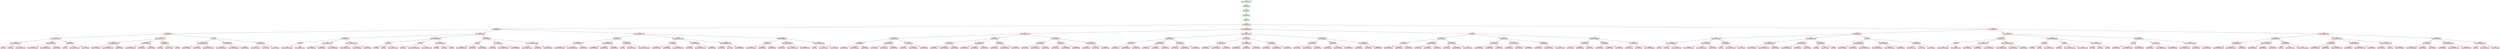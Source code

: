 digraph AttackTree {
    node [shape=box, style=filled, color=lightgray, fontname="Arial"];

    // Edges
    "n0" -> "n1";
    "n1" -> "n2";
    "n2" -> "n3";
    "n3" -> "n4";
    "n4" -> "n5";
    "n5" -> "n6";
    "n6" -> "n7";
    "n7" -> "n8";
    "n8" -> "n9";
    "n9" -> "n10";
    "n9" -> "n11";
    "n9" -> "n12";
    "n8" -> "n13";
    "n13" -> "n14";
    "n13" -> "n15";
    "n13" -> "n16";
    "n8" -> "n17";
    "n17" -> "n18";
    "n17" -> "n19";
    "n17" -> "n20";
    "n7" -> "n21";
    "n21" -> "n22";
    "n22" -> "n23";
    "n22" -> "n24";
    "n22" -> "n25";
    "n21" -> "n26";
    "n26" -> "n27";
    "n26" -> "n28";
    "n26" -> "n29";
    "n21" -> "n30";
    "n30" -> "n31";
    "n30" -> "n32";
    "n30" -> "n33";
    "n7" -> "n34";
    "n34" -> "n35";
    "n35" -> "n36";
    "n35" -> "n37";
    "n35" -> "n38";
    "n34" -> "n39";
    "n39" -> "n40";
    "n39" -> "n41";
    "n39" -> "n42";
    "n34" -> "n43";
    "n43" -> "n44";
    "n43" -> "n45";
    "n43" -> "n46";
    "n6" -> "n47";
    "n47" -> "n48";
    "n48" -> "n49";
    "n49" -> "n50";
    "n49" -> "n51";
    "n48" -> "n52";
    "n52" -> "n53";
    "n52" -> "n54";
    "n52" -> "n55";
    "n48" -> "n56";
    "n56" -> "n57";
    "n56" -> "n58";
    "n56" -> "n59";
    "n47" -> "n60";
    "n60" -> "n61";
    "n61" -> "n62";
    "n61" -> "n63";
    "n61" -> "n64";
    "n60" -> "n65";
    "n65" -> "n66";
    "n65" -> "n67";
    "n65" -> "n68";
    "n60" -> "n69";
    "n69" -> "n70";
    "n69" -> "n71";
    "n69" -> "n72";
    "n47" -> "n73";
    "n73" -> "n74";
    "n74" -> "n75";
    "n74" -> "n76";
    "n74" -> "n77";
    "n73" -> "n78";
    "n78" -> "n79";
    "n78" -> "n80";
    "n78" -> "n81";
    "n73" -> "n82";
    "n82" -> "n83";
    "n82" -> "n84";
    "n82" -> "n85";
    "n6" -> "n86";
    "n86" -> "n87";
    "n87" -> "n88";
    "n88" -> "n89";
    "n88" -> "n90";
    "n88" -> "n91";
    "n87" -> "n92";
    "n92" -> "n93";
    "n92" -> "n94";
    "n92" -> "n95";
    "n87" -> "n96";
    "n96" -> "n97";
    "n96" -> "n98";
    "n96" -> "n99";
    "n86" -> "n100";
    "n100" -> "n101";
    "n101" -> "n102";
    "n101" -> "n103";
    "n101" -> "n104";
    "n100" -> "n105";
    "n105" -> "n106";
    "n105" -> "n107";
    "n105" -> "n108";
    "n100" -> "n109";
    "n109" -> "n110";
    "n109" -> "n111";
    "n109" -> "n112";
    "n86" -> "n113";
    "n113" -> "n114";
    "n114" -> "n115";
    "n114" -> "n116";
    "n114" -> "n117";
    "n113" -> "n118";
    "n118" -> "n119";
    "n118" -> "n120";
    "n118" -> "n121";
    "n113" -> "n122";
    "n122" -> "n123";
    "n122" -> "n124";
    "n122" -> "n125";
    "n5" -> "n126";
    "n126" -> "n127";
    "n127" -> "n128";
    "n128" -> "n129";
    "n129" -> "n130";
    "n129" -> "n131";
    "n129" -> "n132";
    "n128" -> "n133";
    "n133" -> "n134";
    "n133" -> "n135";
    "n133" -> "n136";
    "n128" -> "n137";
    "n137" -> "n138";
    "n137" -> "n139";
    "n137" -> "n140";
    "n127" -> "n141";
    "n141" -> "n142";
    "n142" -> "n143";
    "n142" -> "n144";
    "n142" -> "n145";
    "n141" -> "n146";
    "n146" -> "n147";
    "n146" -> "n148";
    "n146" -> "n149";
    "n141" -> "n150";
    "n150" -> "n151";
    "n150" -> "n152";
    "n150" -> "n153";
    "n127" -> "n154";
    "n154" -> "n155";
    "n155" -> "n156";
    "n155" -> "n157";
    "n155" -> "n158";
    "n154" -> "n159";
    "n159" -> "n160";
    "n159" -> "n161";
    "n159" -> "n162";
    "n154" -> "n163";
    "n163" -> "n164";
    "n163" -> "n165";
    "n163" -> "n166";
    "n126" -> "n167";
    "n167" -> "n168";
    "n168" -> "n169";
    "n169" -> "n170";
    "n169" -> "n171";
    "n169" -> "n172";
    "n168" -> "n173";
    "n173" -> "n174";
    "n173" -> "n175";
    "n173" -> "n176";
    "n168" -> "n177";
    "n177" -> "n178";
    "n177" -> "n179";
    "n177" -> "n180";
    "n167" -> "n181";
    "n181" -> "n182";
    "n182" -> "n183";
    "n182" -> "n184";
    "n182" -> "n185";
    "n181" -> "n186";
    "n186" -> "n187";
    "n186" -> "n188";
    "n186" -> "n189";
    "n181" -> "n190";
    "n190" -> "n191";
    "n190" -> "n192";
    "n190" -> "n193";
    "n167" -> "n194";
    "n194" -> "n195";
    "n195" -> "n196";
    "n195" -> "n197";
    "n195" -> "n198";
    "n194" -> "n199";
    "n199" -> "n200";
    "n199" -> "n201";
    "n199" -> "n202";
    "n194" -> "n203";
    "n203" -> "n204";
    "n203" -> "n205";
    "n203" -> "n206";
    "n126" -> "n207";
    "n207" -> "n208";
    "n208" -> "n209";
    "n209" -> "n210";
    "n209" -> "n211";
    "n209" -> "n212";
    "n208" -> "n213";
    "n213" -> "n214";
    "n213" -> "n215";
    "n213" -> "n216";
    "n208" -> "n217";
    "n217" -> "n218";
    "n217" -> "n219";
    "n217" -> "n220";
    "n207" -> "n221";
    "n221" -> "n222";
    "n222" -> "n223";
    "n222" -> "n224";
    "n222" -> "n225";
    "n221" -> "n226";
    "n226" -> "n227";
    "n226" -> "n228";
    "n226" -> "n229";
    "n221" -> "n230";
    "n230" -> "n231";
    "n230" -> "n232";
    "n230" -> "n233";
    "n207" -> "n234";
    "n234" -> "n235";
    "n235" -> "n236";
    "n235" -> "n237";
    "n235" -> "n238";
    "n234" -> "n239";
    "n239" -> "n240";
    "n239" -> "n241";
    "n239" -> "n242";
    "n234" -> "n243";
    "n243" -> "n244";
    "n243" -> "n245";
    "n243" -> "n246";
    "n5" -> "n247";
    "n247" -> "n248";
    "n248" -> "n249";
    "n249" -> "n250";
    "n250" -> "n251";
    "n250" -> "n252";
    "n250" -> "n253";
    "n249" -> "n254";
    "n254" -> "n255";
    "n254" -> "n256";
    "n254" -> "n257";
    "n249" -> "n258";
    "n258" -> "n259";
    "n258" -> "n260";
    "n258" -> "n261";
    "n248" -> "n262";
    "n262" -> "n263";
    "n263" -> "n264";
    "n263" -> "n265";
    "n263" -> "n266";
    "n262" -> "n267";
    "n267" -> "n268";
    "n267" -> "n269";
    "n267" -> "n270";
    "n262" -> "n271";
    "n271" -> "n272";
    "n271" -> "n273";
    "n271" -> "n274";
    "n248" -> "n275";
    "n275" -> "n276";
    "n276" -> "n277";
    "n276" -> "n278";
    "n276" -> "n279";
    "n275" -> "n280";
    "n280" -> "n281";
    "n280" -> "n282";
    "n280" -> "n283";
    "n275" -> "n284";
    "n284" -> "n285";
    "n284" -> "n286";
    "n284" -> "n287";
    "n247" -> "n288";
    "n288" -> "n289";
    "n289" -> "n290";
    "n290" -> "n291";
    "n290" -> "n292";
    "n289" -> "n293";
    "n293" -> "n294";
    "n293" -> "n295";
    "n293" -> "n296";
    "n289" -> "n297";
    "n297" -> "n298";
    "n297" -> "n299";
    "n297" -> "n300";
    "n288" -> "n301";
    "n301" -> "n302";
    "n302" -> "n303";
    "n302" -> "n304";
    "n302" -> "n305";
    "n301" -> "n306";
    "n306" -> "n307";
    "n306" -> "n308";
    "n306" -> "n309";
    "n301" -> "n310";
    "n310" -> "n311";
    "n310" -> "n312";
    "n310" -> "n313";
    "n288" -> "n314";
    "n314" -> "n315";
    "n315" -> "n316";
    "n315" -> "n317";
    "n315" -> "n318";
    "n314" -> "n319";
    "n319" -> "n320";
    "n319" -> "n321";
    "n319" -> "n322";
    "n314" -> "n323";
    "n323" -> "n324";
    "n323" -> "n325";
    "n323" -> "n326";
    "n247" -> "n327";
    "n327" -> "n328";
    "n328" -> "n329";
    "n329" -> "n330";
    "n329" -> "n331";
    "n329" -> "n332";
    "n328" -> "n333";
    "n333" -> "n334";
    "n333" -> "n335";
    "n333" -> "n336";
    "n328" -> "n337";
    "n337" -> "n338";
    "n337" -> "n339";
    "n337" -> "n340";
    "n327" -> "n341";
    "n341" -> "n342";
    "n342" -> "n343";
    "n342" -> "n344";
    "n342" -> "n345";
    "n341" -> "n346";
    "n346" -> "n347";
    "n346" -> "n348";
    "n346" -> "n349";
    "n341" -> "n350";
    "n350" -> "n351";
    "n350" -> "n352";
    "n350" -> "n353";
    "n327" -> "n354";
    "n354" -> "n355";
    "n355" -> "n356";
    "n355" -> "n357";
    "n355" -> "n358";
    "n354" -> "n359";
    "n359" -> "n360";
    "n359" -> "n361";
    "n359" -> "n362";
    "n354" -> "n363";
    "n363" -> "n364";
    "n363" -> "n365";
    "n363" -> "n366";

    // Nodes
    "n0" [label="T1046\nNetwork Service Discovery", fillcolor="#d9f2d9"];
    "n1" [label="T1110.004\nCredential Stuffing", fillcolor="#d9f2d9"];
    "n2" [label="T1078.004\nCloud Accounts", fillcolor="#d9f2d9"];
    "n3" [label="T1552.001\nCredentials In Files", fillcolor="#d9f2d9"];
    "n4" [label="T1087.004\nCloud Account", fillcolor="#d9f2d9"];
    "n5" [label="T1098.003\nAdditional Cloud Roles", fillcolor="#d9f2d9"];
    "n6" [label="T1491.002\nExternal Defacement", fillcolor="#f8d7da"];
    "n7" [label="T1561.001\nDisk Content Wipe", fillcolor="#f8d7da"];
    "n8" [label="T1490\nInhibit System Recovery", fillcolor="#f8d7da"];
    "n9" [label="T1565.003\nRuntime Data Manipulation", fillcolor="#f8d7da"];
    "n10" [label="T1489\nService Stop", fillcolor="#f8d7da"];
    "n11" [label="T1667\nEmail Bombing", fillcolor="#f8d7da"];
    "n12" [label="T1486\nData Encrypted for Impact", fillcolor="#f8d7da"];
    "n13" [label="T1498.002\nReflection Amplification", fillcolor="#f8d7da"];
    "n14" [label="T1565.003\nRuntime Data Manipulation", fillcolor="#f8d7da"];
    "n15" [label="T1485.001\nLifecycle-Triggered Deletion", fillcolor="#f8d7da"];
    "n16" [label="T1496.002\nBandwidth Hijacking", fillcolor="#f8d7da"];
    "n17" [label="T1496.002\nBandwidth Hijacking", fillcolor="#f8d7da"];
    "n18" [label="T1489\nService Stop", fillcolor="#f8d7da"];
    "n19" [label="T1486\nData Encrypted for Impact", fillcolor="#f8d7da"];
    "n20" [label="T1495\nFirmware Corruption", fillcolor="#f8d7da"];
    "n21" [label="T1486\nData Encrypted for Impact", fillcolor="#f8d7da"];
    "n22" [label="T1565.003\nRuntime Data Manipulation", fillcolor="#f8d7da"];
    "n23" [label="T1498.002\nReflection Amplification", fillcolor="#f8d7da"];
    "n24" [label="T1499.003\nApplication Exhaustion Flood", fillcolor="#f8d7da"];
    "n25" [label="T1496.002\nBandwidth Hijacking", fillcolor="#f8d7da"];
    "n26" [label="T1498.002\nReflection Amplification", fillcolor="#f8d7da"];
    "n27" [label="T1565.003\nRuntime Data Manipulation", fillcolor="#f8d7da"];
    "n28" [label="T1491.001\nInternal Defacement", fillcolor="#f8d7da"];
    "n29" [label="T1496.002\nBandwidth Hijacking", fillcolor="#f8d7da"];
    "n30" [label="T1496.002\nBandwidth Hijacking", fillcolor="#f8d7da"];
    "n31" [label="T1667\nEmail Bombing", fillcolor="#f8d7da"];
    "n32" [label="T1495\nFirmware Corruption", fillcolor="#f8d7da"];
    "n33" [label="T1489\nService Stop", fillcolor="#f8d7da"];
    "n34" [label="T1489\nService Stop", fillcolor="#f8d7da"];
    "n35" [label="T1565.003\nRuntime Data Manipulation", fillcolor="#f8d7da"];
    "n36" [label="T1498.002\nReflection Amplification", fillcolor="#f8d7da"];
    "n37" [label="T1496.002\nBandwidth Hijacking", fillcolor="#f8d7da"];
    "n38" [label="T1499.003\nApplication Exhaustion Flood", fillcolor="#f8d7da"];
    "n39" [label="T1498.002\nReflection Amplification", fillcolor="#f8d7da"];
    "n40" [label="T1485.001\nLifecycle-Triggered Deletion", fillcolor="#f8d7da"];
    "n41" [label="T1565.003\nRuntime Data Manipulation", fillcolor="#f8d7da"];
    "n42" [label="T1496.002\nBandwidth Hijacking", fillcolor="#f8d7da"];
    "n43" [label="T1496.002\nBandwidth Hijacking", fillcolor="#f8d7da"];
    "n44" [label="T1490\nInhibit System Recovery", fillcolor="#f8d7da"];
    "n45" [label="T1488\nDisk Content Wipe", fillcolor="#f8d7da"];
    "n46" [label="T1495\nFirmware Corruption", fillcolor="#f8d7da"];
    "n47" [label="T1490\nInhibit System Recovery", fillcolor="#f8d7da"];
    "n48" [label="T1561.001\nDisk Content Wipe", fillcolor="#f8d7da"];
    "n49" [label="T1489\nService Stop", fillcolor="#f8d7da"];
    "n50" [label="T1493\nTransmitted Data Manipulation", fillcolor="#f8d7da"];
    "n51" [label="T1486\nData Encrypted for Impact", fillcolor="#f8d7da"];
    "n52" [label="T1486\nData Encrypted for Impact", fillcolor="#f8d7da"];
    "n53" [label="T1498.002\nReflection Amplification", fillcolor="#f8d7da"];
    "n54" [label="T1496.002\nBandwidth Hijacking", fillcolor="#f8d7da"];
    "n55" [label="T1565.003\nRuntime Data Manipulation", fillcolor="#f8d7da"];
    "n56" [label="T1493\nTransmitted Data Manipulation", fillcolor="#f8d7da"];
    "n57" [label="T1485.001\nLifecycle-Triggered Deletion", fillcolor="#f8d7da"];
    "n58" [label="T1498.002\nReflection Amplification", fillcolor="#f8d7da"];
    "n59" [label="T1496.002\nBandwidth Hijacking", fillcolor="#f8d7da"];
    "n60" [label="T1565.003\nRuntime Data Manipulation", fillcolor="#f8d7da"];
    "n61" [label="T1667\nEmail Bombing", fillcolor="#f8d7da"];
    "n62" [label="T1219.001\nIDE Tunneling", fillcolor="#f8d7da"];
    "n63" [label="T1489\nService Stop", fillcolor="#f8d7da"];
    "n64" [label="T1486\nData Encrypted for Impact", fillcolor="#f8d7da"];
    "n65" [label="T1489\nService Stop", fillcolor="#f8d7da"];
    "n66" [label="T1667\nEmail Bombing", fillcolor="#f8d7da"];
    "n67" [label="T1493\nTransmitted Data Manipulation", fillcolor="#f8d7da"];
    "n68" [label="T1486\nData Encrypted for Impact", fillcolor="#f8d7da"];
    "n69" [label="T1486\nData Encrypted for Impact", fillcolor="#f8d7da"];
    "n70" [label="T1219.001\nIDE Tunneling", fillcolor="#f8d7da"];
    "n71" [label="T1667\nEmail Bombing", fillcolor="#f8d7da"];
    "n72" [label="T1489\nService Stop", fillcolor="#f8d7da"];
    "n73" [label="T1496.002\nBandwidth Hijacking", fillcolor="#f8d7da"];
    "n74" [label="T1489\nService Stop", fillcolor="#f8d7da"];
    "n75" [label="T1485.001\nLifecycle-Triggered Deletion", fillcolor="#f8d7da"];
    "n76" [label="T1561.001\nDisk Content Wipe", fillcolor="#f8d7da"];
    "n77" [label="T1498.002\nReflection Amplification", fillcolor="#f8d7da"];
    "n78" [label="T1495\nFirmware Corruption", fillcolor="#f8d7da"];
    "n79" [label="T1561.001\nDisk Content Wipe", fillcolor="#f8d7da"];
    "n80" [label="T1485.001\nLifecycle-Triggered Deletion", fillcolor="#f8d7da"];
    "n81" [label="T1498.002\nReflection Amplification", fillcolor="#f8d7da"];
    "n82" [label="T1493\nTransmitted Data Manipulation", fillcolor="#f8d7da"];
    "n83" [label="T1485.001\nLifecycle-Triggered Deletion", fillcolor="#f8d7da"];
    "n84" [label="T1561.001\nDisk Content Wipe", fillcolor="#f8d7da"];
    "n85" [label="T1498.002\nReflection Amplification", fillcolor="#f8d7da"];
    "n86" [label="T1486\nData Encrypted for Impact", fillcolor="#f8d7da"];
    "n87" [label="T1561.001\nDisk Content Wipe", fillcolor="#f8d7da"];
    "n88" [label="T1498.002\nReflection Amplification", fillcolor="#f8d7da"];
    "n89" [label="T1565.003\nRuntime Data Manipulation", fillcolor="#f8d7da"];
    "n90" [label="T1485.001\nLifecycle-Triggered Deletion", fillcolor="#f8d7da"];
    "n91" [label="T1491.001\nInternal Defacement", fillcolor="#f8d7da"];
    "n92" [label="T1565.003\nRuntime Data Manipulation", fillcolor="#f8d7da"];
    "n93" [label="T1498.002\nReflection Amplification", fillcolor="#f8d7da"];
    "n94" [label="T1496.002\nBandwidth Hijacking", fillcolor="#f8d7da"];
    "n95" [label="T1491.001\nInternal Defacement", fillcolor="#f8d7da"];
    "n96" [label="T1496.002\nBandwidth Hijacking", fillcolor="#f8d7da"];
    "n97" [label="T1489\nService Stop", fillcolor="#f8d7da"];
    "n98" [label="T1490\nInhibit System Recovery", fillcolor="#f8d7da"];
    "n99" [label="T1493\nTransmitted Data Manipulation", fillcolor="#f8d7da"];
    "n100" [label="T1565.003\nRuntime Data Manipulation", fillcolor="#f8d7da"];
    "n101" [label="T1561.001\nDisk Content Wipe", fillcolor="#f8d7da"];
    "n102" [label="T1498.002\nReflection Amplification", fillcolor="#f8d7da"];
    "n103" [label="T1496.002\nBandwidth Hijacking", fillcolor="#f8d7da"];
    "n104" [label="T1499.003\nApplication Exhaustion Flood", fillcolor="#f8d7da"];
    "n105" [label="T1498.002\nReflection Amplification", fillcolor="#f8d7da"];
    "n106" [label="T1561.001\nDisk Content Wipe", fillcolor="#f8d7da"];
    "n107" [label="T1499.003\nApplication Exhaustion Flood", fillcolor="#f8d7da"];
    "n108" [label="T1496.002\nBandwidth Hijacking", fillcolor="#f8d7da"];
    "n109" [label="T1499.003\nApplication Exhaustion Flood", fillcolor="#f8d7da"];
    "n110" [label="T1561.001\nDisk Content Wipe", fillcolor="#f8d7da"];
    "n111" [label="T1667\nEmail Bombing", fillcolor="#f8d7da"];
    "n112" [label="T1498.002\nReflection Amplification", fillcolor="#f8d7da"];
    "n113" [label="T1498.002\nReflection Amplification", fillcolor="#f8d7da"];
    "n114" [label="T1561.001\nDisk Content Wipe", fillcolor="#f8d7da"];
    "n115" [label="T1565.003\nRuntime Data Manipulation", fillcolor="#f8d7da"];
    "n116" [label="T1496.002\nBandwidth Hijacking", fillcolor="#f8d7da"];
    "n117" [label="T1491.001\nInternal Defacement", fillcolor="#f8d7da"];
    "n118" [label="T1565.003\nRuntime Data Manipulation", fillcolor="#f8d7da"];
    "n119" [label="T1561.001\nDisk Content Wipe", fillcolor="#f8d7da"];
    "n120" [label="T1499.003\nApplication Exhaustion Flood", fillcolor="#f8d7da"];
    "n121" [label="T1499.002\nService Exhaustion Flood", fillcolor="#f8d7da"];
    "n122" [label="T1485.001\nLifecycle-Triggered Deletion", fillcolor="#f8d7da"];
    "n123" [label="T1489\nService Stop", fillcolor="#f8d7da"];
    "n124" [label="T1490\nInhibit System Recovery", fillcolor="#f8d7da"];
    "n125" [label="T1495\nFirmware Corruption", fillcolor="#f8d7da"];
    "n126" [label="T1485.001\nLifecycle-Triggered Deletion", fillcolor="#f8d7da"];
    "n127" [label="T1490\nInhibit System Recovery", fillcolor="#f8d7da"];
    "n128" [label="T1491.002\nExternal Defacement", fillcolor="#f8d7da"];
    "n129" [label="T1561.001\nDisk Content Wipe", fillcolor="#f8d7da"];
    "n130" [label="T1491.001\nInternal Defacement", fillcolor="#f8d7da"];
    "n131" [label="T1498.002\nReflection Amplification", fillcolor="#f8d7da"];
    "n132" [label="T1496.002\nBandwidth Hijacking", fillcolor="#f8d7da"];
    "n133" [label="T1498.002\nReflection Amplification", fillcolor="#f8d7da"];
    "n134" [label="T1561.001\nDisk Content Wipe", fillcolor="#f8d7da"];
    "n135" [label="T1491.001\nInternal Defacement", fillcolor="#f8d7da"];
    "n136" [label="T1498.001\nDirect Network Flood", fillcolor="#f8d7da"];
    "n137" [label="T1491.001\nInternal Defacement", fillcolor="#f8d7da"];
    "n138" [label="T1561.001\nDisk Content Wipe", fillcolor="#f8d7da"];
    "n139" [label="T1498.002\nReflection Amplification", fillcolor="#f8d7da"];
    "n140" [label="T1498.001\nDirect Network Flood", fillcolor="#f8d7da"];
    "n141" [label="T1561.001\nDisk Content Wipe", fillcolor="#f8d7da"];
    "n142" [label="T1491.002\nExternal Defacement", fillcolor="#f8d7da"];
    "n143" [label="T1491.001\nInternal Defacement", fillcolor="#f8d7da"];
    "n144" [label="T1498.002\nReflection Amplification", fillcolor="#f8d7da"];
    "n145" [label="T1496.002\nBandwidth Hijacking", fillcolor="#f8d7da"];
    "n146" [label="T1498.002\nReflection Amplification", fillcolor="#f8d7da"];
    "n147" [label="T1491.002\nExternal Defacement", fillcolor="#f8d7da"];
    "n148" [label="T1491.001\nInternal Defacement", fillcolor="#f8d7da"];
    "n149" [label="T1498.001\nDirect Network Flood", fillcolor="#f8d7da"];
    "n150" [label="T1491.001\nInternal Defacement", fillcolor="#f8d7da"];
    "n151" [label="T1491.002\nExternal Defacement", fillcolor="#f8d7da"];
    "n152" [label="T1498.002\nReflection Amplification", fillcolor="#f8d7da"];
    "n153" [label="T1498.001\nDirect Network Flood", fillcolor="#f8d7da"];
    "n154" [label="T1491.001\nInternal Defacement", fillcolor="#f8d7da"];
    "n155" [label="T1491.002\nExternal Defacement", fillcolor="#f8d7da"];
    "n156" [label="T1561.001\nDisk Content Wipe", fillcolor="#f8d7da"];
    "n157" [label="T1498.002\nReflection Amplification", fillcolor="#f8d7da"];
    "n158" [label="T1496.002\nBandwidth Hijacking", fillcolor="#f8d7da"];
    "n159" [label="T1561.001\nDisk Content Wipe", fillcolor="#f8d7da"];
    "n160" [label="T1491.002\nExternal Defacement", fillcolor="#f8d7da"];
    "n161" [label="T1498.002\nReflection Amplification", fillcolor="#f8d7da"];
    "n162" [label="T1496.002\nBandwidth Hijacking", fillcolor="#f8d7da"];
    "n163" [label="T1498.002\nReflection Amplification", fillcolor="#f8d7da"];
    "n164" [label="T1491.002\nExternal Defacement", fillcolor="#f8d7da"];
    "n165" [label="T1561.001\nDisk Content Wipe", fillcolor="#f8d7da"];
    "n166" [label="T1498.001\nDirect Network Flood", fillcolor="#f8d7da"];
    "n167" [label="T1486\nData Encrypted for Impact", fillcolor="#f8d7da"];
    "n168" [label="T1491.002\nExternal Defacement", fillcolor="#f8d7da"];
    "n169" [label="T1561.001\nDisk Content Wipe", fillcolor="#f8d7da"];
    "n170" [label="T1491.001\nInternal Defacement", fillcolor="#f8d7da"];
    "n171" [label="T1498.002\nReflection Amplification", fillcolor="#f8d7da"];
    "n172" [label="T1498.001\nDirect Network Flood", fillcolor="#f8d7da"];
    "n173" [label="T1498.002\nReflection Amplification", fillcolor="#f8d7da"];
    "n174" [label="T1561.001\nDisk Content Wipe", fillcolor="#f8d7da"];
    "n175" [label="T1491.001\nInternal Defacement", fillcolor="#f8d7da"];
    "n176" [label="T1498.001\nDirect Network Flood", fillcolor="#f8d7da"];
    "n177" [label="T1491.001\nInternal Defacement", fillcolor="#f8d7da"];
    "n178" [label="T1561.001\nDisk Content Wipe", fillcolor="#f8d7da"];
    "n179" [label="T1498.002\nReflection Amplification", fillcolor="#f8d7da"];
    "n180" [label="T1499.001\nOS Exhaustion Flood", fillcolor="#f8d7da"];
    "n181" [label="T1561.001\nDisk Content Wipe", fillcolor="#f8d7da"];
    "n182" [label="T1491.002\nExternal Defacement", fillcolor="#f8d7da"];
    "n183" [label="T1491.001\nInternal Defacement", fillcolor="#f8d7da"];
    "n184" [label="T1498.002\nReflection Amplification", fillcolor="#f8d7da"];
    "n185" [label="T1498.001\nDirect Network Flood", fillcolor="#f8d7da"];
    "n186" [label="T1498.002\nReflection Amplification", fillcolor="#f8d7da"];
    "n187" [label="T1491.002\nExternal Defacement", fillcolor="#f8d7da"];
    "n188" [label="T1491.001\nInternal Defacement", fillcolor="#f8d7da"];
    "n189" [label="T1498.001\nDirect Network Flood", fillcolor="#f8d7da"];
    "n190" [label="T1491.001\nInternal Defacement", fillcolor="#f8d7da"];
    "n191" [label="T1491.002\nExternal Defacement", fillcolor="#f8d7da"];
    "n192" [label="T1498.002\nReflection Amplification", fillcolor="#f8d7da"];
    "n193" [label="T1499.001\nOS Exhaustion Flood", fillcolor="#f8d7da"];
    "n194" [label="T1491.001\nInternal Defacement", fillcolor="#f8d7da"];
    "n195" [label="T1491.002\nExternal Defacement", fillcolor="#f8d7da"];
    "n196" [label="T1561.001\nDisk Content Wipe", fillcolor="#f8d7da"];
    "n197" [label="T1498.002\nReflection Amplification", fillcolor="#f8d7da"];
    "n198" [label="T1498.001\nDirect Network Flood", fillcolor="#f8d7da"];
    "n199" [label="T1561.001\nDisk Content Wipe", fillcolor="#f8d7da"];
    "n200" [label="T1491.002\nExternal Defacement", fillcolor="#f8d7da"];
    "n201" [label="T1498.002\nReflection Amplification", fillcolor="#f8d7da"];
    "n202" [label="T1498.001\nDirect Network Flood", fillcolor="#f8d7da"];
    "n203" [label="T1498.002\nReflection Amplification", fillcolor="#f8d7da"];
    "n204" [label="T1491.002\nExternal Defacement", fillcolor="#f8d7da"];
    "n205" [label="T1561.001\nDisk Content Wipe", fillcolor="#f8d7da"];
    "n206" [label="T1498.001\nDirect Network Flood", fillcolor="#f8d7da"];
    "n207" [label="T1489\nService Stop", fillcolor="#f8d7da"];
    "n208" [label="T1491.002\nExternal Defacement", fillcolor="#f8d7da"];
    "n209" [label="T1561.001\nDisk Content Wipe", fillcolor="#f8d7da"];
    "n210" [label="T1498.002\nReflection Amplification", fillcolor="#f8d7da"];
    "n211" [label="T1496.002\nBandwidth Hijacking", fillcolor="#f8d7da"];
    "n212" [label="T1561.002\nDisk Structure Wipe", fillcolor="#f8d7da"];
    "n213" [label="T1498.002\nReflection Amplification", fillcolor="#f8d7da"];
    "n214" [label="T1561.001\nDisk Content Wipe", fillcolor="#f8d7da"];
    "n215" [label="T1561.002\nDisk Structure Wipe", fillcolor="#f8d7da"];
    "n216" [label="T1491.001\nInternal Defacement", fillcolor="#f8d7da"];
    "n217" [label="T1496.002\nBandwidth Hijacking", fillcolor="#f8d7da"];
    "n218" [label="T1561.001\nDisk Content Wipe", fillcolor="#f8d7da"];
    "n219" [label="T1498.002\nReflection Amplification", fillcolor="#f8d7da"];
    "n220" [label="T1490\nInhibit System Recovery", fillcolor="#f8d7da"];
    "n221" [label="T1561.001\nDisk Content Wipe", fillcolor="#f8d7da"];
    "n222" [label="T1491.002\nExternal Defacement", fillcolor="#f8d7da"];
    "n223" [label="T1498.002\nReflection Amplification", fillcolor="#f8d7da"];
    "n224" [label="T1496.002\nBandwidth Hijacking", fillcolor="#f8d7da"];
    "n225" [label="T1561.002\nDisk Structure Wipe", fillcolor="#f8d7da"];
    "n226" [label="T1498.002\nReflection Amplification", fillcolor="#f8d7da"];
    "n227" [label="T1491.002\nExternal Defacement", fillcolor="#f8d7da"];
    "n228" [label="T1561.002\nDisk Structure Wipe", fillcolor="#f8d7da"];
    "n229" [label="T1491.001\nInternal Defacement", fillcolor="#f8d7da"];
    "n230" [label="T1496.002\nBandwidth Hijacking", fillcolor="#f8d7da"];
    "n231" [label="T1491.002\nExternal Defacement", fillcolor="#f8d7da"];
    "n232" [label="T1498.002\nReflection Amplification", fillcolor="#f8d7da"];
    "n233" [label="T1490\nInhibit System Recovery", fillcolor="#f8d7da"];
    "n234" [label="T1498.002\nReflection Amplification", fillcolor="#f8d7da"];
    "n235" [label="T1491.002\nExternal Defacement", fillcolor="#f8d7da"];
    "n236" [label="T1561.001\nDisk Content Wipe", fillcolor="#f8d7da"];
    "n237" [label="T1496.002\nBandwidth Hijacking", fillcolor="#f8d7da"];
    "n238" [label="T1561.002\nDisk Structure Wipe", fillcolor="#f8d7da"];
    "n239" [label="T1561.001\nDisk Content Wipe", fillcolor="#f8d7da"];
    "n240" [label="T1491.002\nExternal Defacement", fillcolor="#f8d7da"];
    "n241" [label="T1496.002\nBandwidth Hijacking", fillcolor="#f8d7da"];
    "n242" [label="T1561.002\nDisk Structure Wipe", fillcolor="#f8d7da"];
    "n243" [label="T1491.001\nInternal Defacement", fillcolor="#f8d7da"];
    "n244" [label="T1491.002\nExternal Defacement", fillcolor="#f8d7da"];
    "n245" [label="T1561.001\nDisk Content Wipe", fillcolor="#f8d7da"];
    "n246" [label="T1565.003\nRuntime Data Manipulation", fillcolor="#f8d7da"];
    "n247" [label="T1561.001\nDisk Content Wipe", fillcolor="#f8d7da"];
    "n248" [label="T1491.002\nExternal Defacement", fillcolor="#f8d7da"];
    "n249" [label="T1490\nInhibit System Recovery", fillcolor="#f8d7da"];
    "n250" [label="T1565.003\nRuntime Data Manipulation", fillcolor="#f8d7da"];
    "n251" [label="T1489\nService Stop", fillcolor="#f8d7da"];
    "n252" [label="T1667\nEmail Bombing", fillcolor="#f8d7da"];
    "n253" [label="T1486\nData Encrypted for Impact", fillcolor="#f8d7da"];
    "n254" [label="T1498.002\nReflection Amplification", fillcolor="#f8d7da"];
    "n255" [label="T1565.003\nRuntime Data Manipulation", fillcolor="#f8d7da"];
    "n256" [label="T1485.001\nLifecycle-Triggered Deletion", fillcolor="#f8d7da"];
    "n257" [label="T1496.002\nBandwidth Hijacking", fillcolor="#f8d7da"];
    "n258" [label="T1496.002\nBandwidth Hijacking", fillcolor="#f8d7da"];
    "n259" [label="T1489\nService Stop", fillcolor="#f8d7da"];
    "n260" [label="T1486\nData Encrypted for Impact", fillcolor="#f8d7da"];
    "n261" [label="T1495\nFirmware Corruption", fillcolor="#f8d7da"];
    "n262" [label="T1486\nData Encrypted for Impact", fillcolor="#f8d7da"];
    "n263" [label="T1565.003\nRuntime Data Manipulation", fillcolor="#f8d7da"];
    "n264" [label="T1498.002\nReflection Amplification", fillcolor="#f8d7da"];
    "n265" [label="T1499.003\nApplication Exhaustion Flood", fillcolor="#f8d7da"];
    "n266" [label="T1496.002\nBandwidth Hijacking", fillcolor="#f8d7da"];
    "n267" [label="T1498.002\nReflection Amplification", fillcolor="#f8d7da"];
    "n268" [label="T1565.003\nRuntime Data Manipulation", fillcolor="#f8d7da"];
    "n269" [label="T1491.001\nInternal Defacement", fillcolor="#f8d7da"];
    "n270" [label="T1496.002\nBandwidth Hijacking", fillcolor="#f8d7da"];
    "n271" [label="T1496.002\nBandwidth Hijacking", fillcolor="#f8d7da"];
    "n272" [label="T1667\nEmail Bombing", fillcolor="#f8d7da"];
    "n273" [label="T1495\nFirmware Corruption", fillcolor="#f8d7da"];
    "n274" [label="T1489\nService Stop", fillcolor="#f8d7da"];
    "n275" [label="T1489\nService Stop", fillcolor="#f8d7da"];
    "n276" [label="T1565.003\nRuntime Data Manipulation", fillcolor="#f8d7da"];
    "n277" [label="T1498.002\nReflection Amplification", fillcolor="#f8d7da"];
    "n278" [label="T1496.002\nBandwidth Hijacking", fillcolor="#f8d7da"];
    "n279" [label="T1499.003\nApplication Exhaustion Flood", fillcolor="#f8d7da"];
    "n280" [label="T1498.002\nReflection Amplification", fillcolor="#f8d7da"];
    "n281" [label="T1485.001\nLifecycle-Triggered Deletion", fillcolor="#f8d7da"];
    "n282" [label="T1565.003\nRuntime Data Manipulation", fillcolor="#f8d7da"];
    "n283" [label="T1496.002\nBandwidth Hijacking", fillcolor="#f8d7da"];
    "n284" [label="T1496.002\nBandwidth Hijacking", fillcolor="#f8d7da"];
    "n285" [label="T1490\nInhibit System Recovery", fillcolor="#f8d7da"];
    "n286" [label="T1488\nDisk Content Wipe", fillcolor="#f8d7da"];
    "n287" [label="T1495\nFirmware Corruption", fillcolor="#f8d7da"];
    "n288" [label="T1490\nInhibit System Recovery", fillcolor="#f8d7da"];
    "n289" [label="T1491.002\nExternal Defacement", fillcolor="#f8d7da"];
    "n290" [label="T1489\nService Stop", fillcolor="#f8d7da"];
    "n291" [label="T1493\nTransmitted Data Manipulation", fillcolor="#f8d7da"];
    "n292" [label="T1486\nData Encrypted for Impact", fillcolor="#f8d7da"];
    "n293" [label="T1486\nData Encrypted for Impact", fillcolor="#f8d7da"];
    "n294" [label="T1498.002\nReflection Amplification", fillcolor="#f8d7da"];
    "n295" [label="T1496.002\nBandwidth Hijacking", fillcolor="#f8d7da"];
    "n296" [label="T1565.003\nRuntime Data Manipulation", fillcolor="#f8d7da"];
    "n297" [label="T1493\nTransmitted Data Manipulation", fillcolor="#f8d7da"];
    "n298" [label="T1485.001\nLifecycle-Triggered Deletion", fillcolor="#f8d7da"];
    "n299" [label="T1498.002\nReflection Amplification", fillcolor="#f8d7da"];
    "n300" [label="T1496.002\nBandwidth Hijacking", fillcolor="#f8d7da"];
    "n301" [label="T1565.003\nRuntime Data Manipulation", fillcolor="#f8d7da"];
    "n302" [label="T1667\nEmail Bombing", fillcolor="#f8d7da"];
    "n303" [label="T1219.001\nIDE Tunneling", fillcolor="#f8d7da"];
    "n304" [label="T1489\nService Stop", fillcolor="#f8d7da"];
    "n305" [label="T1486\nData Encrypted for Impact", fillcolor="#f8d7da"];
    "n306" [label="T1489\nService Stop", fillcolor="#f8d7da"];
    "n307" [label="T1667\nEmail Bombing", fillcolor="#f8d7da"];
    "n308" [label="T1493\nTransmitted Data Manipulation", fillcolor="#f8d7da"];
    "n309" [label="T1486\nData Encrypted for Impact", fillcolor="#f8d7da"];
    "n310" [label="T1486\nData Encrypted for Impact", fillcolor="#f8d7da"];
    "n311" [label="T1219.001\nIDE Tunneling", fillcolor="#f8d7da"];
    "n312" [label="T1667\nEmail Bombing", fillcolor="#f8d7da"];
    "n313" [label="T1489\nService Stop", fillcolor="#f8d7da"];
    "n314" [label="T1496.002\nBandwidth Hijacking", fillcolor="#f8d7da"];
    "n315" [label="T1489\nService Stop", fillcolor="#f8d7da"];
    "n316" [label="T1491.002\nExternal Defacement", fillcolor="#f8d7da"];
    "n317" [label="T1485.001\nLifecycle-Triggered Deletion", fillcolor="#f8d7da"];
    "n318" [label="T1498.002\nReflection Amplification", fillcolor="#f8d7da"];
    "n319" [label="T1495\nFirmware Corruption", fillcolor="#f8d7da"];
    "n320" [label="T1491.002\nExternal Defacement", fillcolor="#f8d7da"];
    "n321" [label="T1485.001\nLifecycle-Triggered Deletion", fillcolor="#f8d7da"];
    "n322" [label="T1498.002\nReflection Amplification", fillcolor="#f8d7da"];
    "n323" [label="T1493\nTransmitted Data Manipulation", fillcolor="#f8d7da"];
    "n324" [label="T1485.001\nLifecycle-Triggered Deletion", fillcolor="#f8d7da"];
    "n325" [label="T1491.002\nExternal Defacement", fillcolor="#f8d7da"];
    "n326" [label="T1498.002\nReflection Amplification", fillcolor="#f8d7da"];
    "n327" [label="T1486\nData Encrypted for Impact", fillcolor="#f8d7da"];
    "n328" [label="T1491.002\nExternal Defacement", fillcolor="#f8d7da"];
    "n329" [label="T1498.002\nReflection Amplification", fillcolor="#f8d7da"];
    "n330" [label="T1565.003\nRuntime Data Manipulation", fillcolor="#f8d7da"];
    "n331" [label="T1485.001\nLifecycle-Triggered Deletion", fillcolor="#f8d7da"];
    "n332" [label="T1491.001\nInternal Defacement", fillcolor="#f8d7da"];
    "n333" [label="T1565.003\nRuntime Data Manipulation", fillcolor="#f8d7da"];
    "n334" [label="T1498.002\nReflection Amplification", fillcolor="#f8d7da"];
    "n335" [label="T1496.002\nBandwidth Hijacking", fillcolor="#f8d7da"];
    "n336" [label="T1491.001\nInternal Defacement", fillcolor="#f8d7da"];
    "n337" [label="T1496.002\nBandwidth Hijacking", fillcolor="#f8d7da"];
    "n338" [label="T1489\nService Stop", fillcolor="#f8d7da"];
    "n339" [label="T1490\nInhibit System Recovery", fillcolor="#f8d7da"];
    "n340" [label="T1493\nTransmitted Data Manipulation", fillcolor="#f8d7da"];
    "n341" [label="T1565.003\nRuntime Data Manipulation", fillcolor="#f8d7da"];
    "n342" [label="T1491.002\nExternal Defacement", fillcolor="#f8d7da"];
    "n343" [label="T1498.002\nReflection Amplification", fillcolor="#f8d7da"];
    "n344" [label="T1496.002\nBandwidth Hijacking", fillcolor="#f8d7da"];
    "n345" [label="T1499.003\nApplication Exhaustion Flood", fillcolor="#f8d7da"];
    "n346" [label="T1498.002\nReflection Amplification", fillcolor="#f8d7da"];
    "n347" [label="T1491.002\nExternal Defacement", fillcolor="#f8d7da"];
    "n348" [label="T1499.003\nApplication Exhaustion Flood", fillcolor="#f8d7da"];
    "n349" [label="T1496.002\nBandwidth Hijacking", fillcolor="#f8d7da"];
    "n350" [label="T1499.003\nApplication Exhaustion Flood", fillcolor="#f8d7da"];
    "n351" [label="T1491.002\nExternal Defacement", fillcolor="#f8d7da"];
    "n352" [label="T1667\nEmail Bombing", fillcolor="#f8d7da"];
    "n353" [label="T1498.002\nReflection Amplification", fillcolor="#f8d7da"];
    "n354" [label="T1498.002\nReflection Amplification", fillcolor="#f8d7da"];
    "n355" [label="T1491.002\nExternal Defacement", fillcolor="#f8d7da"];
    "n356" [label="T1565.003\nRuntime Data Manipulation", fillcolor="#f8d7da"];
    "n357" [label="T1496.002\nBandwidth Hijacking", fillcolor="#f8d7da"];
    "n358" [label="T1491.001\nInternal Defacement", fillcolor="#f8d7da"];
    "n359" [label="T1565.003\nRuntime Data Manipulation", fillcolor="#f8d7da"];
    "n360" [label="T1491.002\nExternal Defacement", fillcolor="#f8d7da"];
    "n361" [label="T1499.003\nApplication Exhaustion Flood", fillcolor="#f8d7da"];
    "n362" [label="T1499.002\nService Exhaustion Flood", fillcolor="#f8d7da"];
    "n363" [label="T1485.001\nLifecycle-Triggered Deletion", fillcolor="#f8d7da"];
    "n364" [label="T1489\nService Stop", fillcolor="#f8d7da"];
    "n365" [label="T1490\nInhibit System Recovery", fillcolor="#f8d7da"];
    "n366" [label="T1495\nFirmware Corruption", fillcolor="#f8d7da"];
}